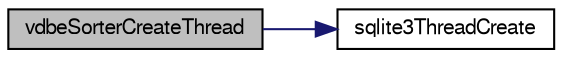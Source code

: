 digraph "vdbeSorterCreateThread"
{
  edge [fontname="FreeSans",fontsize="10",labelfontname="FreeSans",labelfontsize="10"];
  node [fontname="FreeSans",fontsize="10",shape=record];
  rankdir="LR";
  Node880567 [label="vdbeSorterCreateThread",height=0.2,width=0.4,color="black", fillcolor="grey75", style="filled", fontcolor="black"];
  Node880567 -> Node880568 [color="midnightblue",fontsize="10",style="solid",fontname="FreeSans"];
  Node880568 [label="sqlite3ThreadCreate",height=0.2,width=0.4,color="black", fillcolor="white", style="filled",URL="$sqlite3_8c.html#a7dcba51ea870cc37833e5b2a5a157bef"];
}
